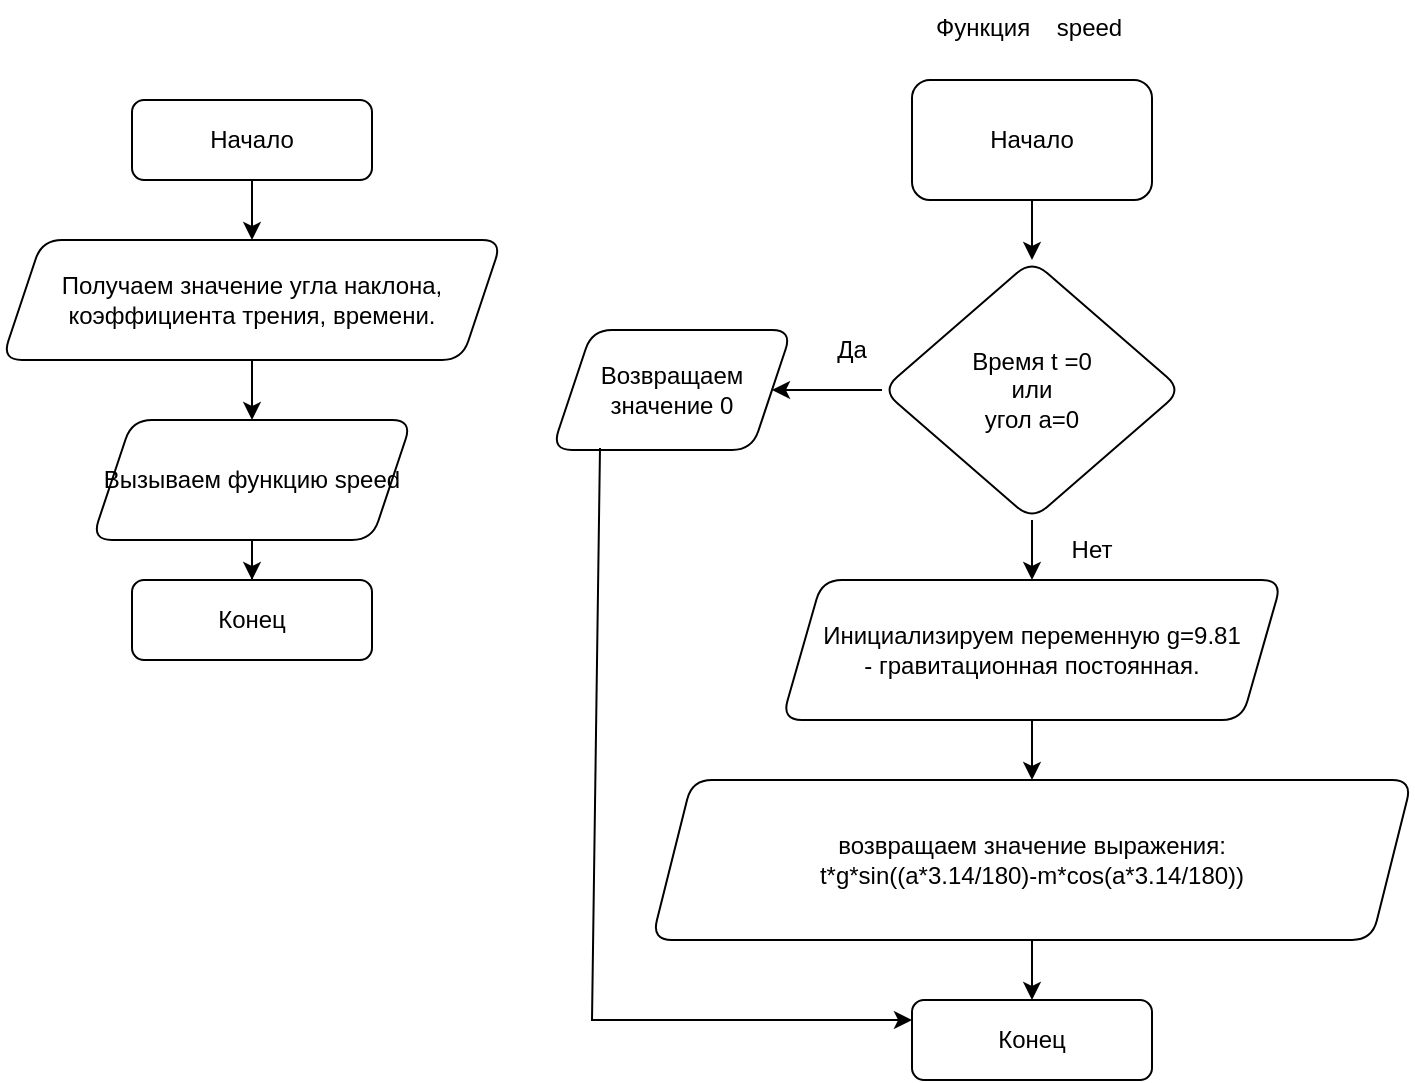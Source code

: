 <mxfile version="21.0.2" type="device"><diagram id="C5RBs43oDa-KdzZeNtuy" name="Page-1"><mxGraphModel dx="1434" dy="795" grid="1" gridSize="10" guides="1" tooltips="1" connect="1" arrows="1" fold="1" page="1" pageScale="1" pageWidth="827" pageHeight="1169" math="0" shadow="0"><root><mxCell id="WIyWlLk6GJQsqaUBKTNV-0"/><mxCell id="WIyWlLk6GJQsqaUBKTNV-1" parent="WIyWlLk6GJQsqaUBKTNV-0"/><mxCell id="xGR05hLbWO2RQPFoUw7t-1" value="" style="edgeStyle=orthogonalEdgeStyle;rounded=0;orthogonalLoop=1;jettySize=auto;html=1;" parent="WIyWlLk6GJQsqaUBKTNV-1" source="WIyWlLk6GJQsqaUBKTNV-3" target="xGR05hLbWO2RQPFoUw7t-0" edge="1"><mxGeometry relative="1" as="geometry"/></mxCell><mxCell id="WIyWlLk6GJQsqaUBKTNV-3" value="&lt;div&gt;Начало&lt;/div&gt;" style="rounded=1;whiteSpace=wrap;html=1;fontSize=12;glass=0;strokeWidth=1;shadow=0;" parent="WIyWlLk6GJQsqaUBKTNV-1" vertex="1"><mxGeometry x="160" y="80" width="120" height="40" as="geometry"/></mxCell><mxCell id="WIyWlLk6GJQsqaUBKTNV-11" value="Конец" style="rounded=1;whiteSpace=wrap;html=1;fontSize=12;glass=0;strokeWidth=1;shadow=0;" parent="WIyWlLk6GJQsqaUBKTNV-1" vertex="1"><mxGeometry x="160" y="320" width="120" height="40" as="geometry"/></mxCell><mxCell id="xGR05hLbWO2RQPFoUw7t-4" value="" style="edgeStyle=orthogonalEdgeStyle;rounded=0;orthogonalLoop=1;jettySize=auto;html=1;" parent="WIyWlLk6GJQsqaUBKTNV-1" source="xGR05hLbWO2RQPFoUw7t-0" target="xGR05hLbWO2RQPFoUw7t-3" edge="1"><mxGeometry relative="1" as="geometry"/></mxCell><mxCell id="xGR05hLbWO2RQPFoUw7t-0" value="Получаем значение угла наклона, коэффициента трения, времени." style="shape=parallelogram;perimeter=parallelogramPerimeter;whiteSpace=wrap;html=1;fixedSize=1;rounded=1;glass=0;strokeWidth=1;shadow=0;" parent="WIyWlLk6GJQsqaUBKTNV-1" vertex="1"><mxGeometry x="95" y="150" width="250" height="60" as="geometry"/></mxCell><mxCell id="xGR05hLbWO2RQPFoUw7t-5" value="" style="edgeStyle=orthogonalEdgeStyle;rounded=0;orthogonalLoop=1;jettySize=auto;html=1;" parent="WIyWlLk6GJQsqaUBKTNV-1" source="xGR05hLbWO2RQPFoUw7t-3" target="WIyWlLk6GJQsqaUBKTNV-11" edge="1"><mxGeometry relative="1" as="geometry"/></mxCell><mxCell id="xGR05hLbWO2RQPFoUw7t-3" value="Вызываем функцию speed" style="shape=parallelogram;perimeter=parallelogramPerimeter;whiteSpace=wrap;html=1;fixedSize=1;rounded=1;glass=0;strokeWidth=1;shadow=0;" parent="WIyWlLk6GJQsqaUBKTNV-1" vertex="1"><mxGeometry x="140" y="240" width="160" height="60" as="geometry"/></mxCell><mxCell id="xGR05hLbWO2RQPFoUw7t-6" value="Функция&amp;nbsp; &amp;nbsp; speed" style="text;whiteSpace=wrap;html=1;" parent="WIyWlLk6GJQsqaUBKTNV-1" vertex="1"><mxGeometry x="560" y="30" width="130" height="40" as="geometry"/></mxCell><mxCell id="xGR05hLbWO2RQPFoUw7t-9" value="" style="edgeStyle=orthogonalEdgeStyle;rounded=0;orthogonalLoop=1;jettySize=auto;html=1;" parent="WIyWlLk6GJQsqaUBKTNV-1" source="xGR05hLbWO2RQPFoUw7t-7" target="xGR05hLbWO2RQPFoUw7t-8" edge="1"><mxGeometry relative="1" as="geometry"/></mxCell><mxCell id="xGR05hLbWO2RQPFoUw7t-7" value="Начало" style="rounded=1;whiteSpace=wrap;html=1;" parent="WIyWlLk6GJQsqaUBKTNV-1" vertex="1"><mxGeometry x="550" y="70" width="120" height="60" as="geometry"/></mxCell><mxCell id="xGR05hLbWO2RQPFoUw7t-13" value="" style="edgeStyle=orthogonalEdgeStyle;rounded=0;orthogonalLoop=1;jettySize=auto;html=1;" parent="WIyWlLk6GJQsqaUBKTNV-1" source="xGR05hLbWO2RQPFoUw7t-8" target="xGR05hLbWO2RQPFoUw7t-12" edge="1"><mxGeometry relative="1" as="geometry"/></mxCell><mxCell id="xGR05hLbWO2RQPFoUw7t-17" value="" style="edgeStyle=orthogonalEdgeStyle;rounded=0;orthogonalLoop=1;jettySize=auto;html=1;" parent="WIyWlLk6GJQsqaUBKTNV-1" source="xGR05hLbWO2RQPFoUw7t-8" target="xGR05hLbWO2RQPFoUw7t-16" edge="1"><mxGeometry relative="1" as="geometry"/></mxCell><mxCell id="xGR05hLbWO2RQPFoUw7t-8" value="&lt;div&gt;Время t =0 &lt;br&gt;&lt;/div&gt;&lt;div&gt;или&lt;/div&gt;&lt;div&gt;угол а=0&lt;br&gt;&lt;/div&gt;" style="rhombus;whiteSpace=wrap;html=1;rounded=1;" parent="WIyWlLk6GJQsqaUBKTNV-1" vertex="1"><mxGeometry x="535" y="160" width="150" height="130" as="geometry"/></mxCell><mxCell id="xGR05hLbWO2RQPFoUw7t-12" value="&lt;div&gt;Возвращаем значение 0&lt;br&gt;&lt;/div&gt;" style="shape=parallelogram;perimeter=parallelogramPerimeter;whiteSpace=wrap;html=1;fixedSize=1;rounded=1;" parent="WIyWlLk6GJQsqaUBKTNV-1" vertex="1"><mxGeometry x="370" y="195" width="120" height="60" as="geometry"/></mxCell><mxCell id="xGR05hLbWO2RQPFoUw7t-15" value="&lt;div&gt;Да&lt;/div&gt;" style="text;html=1;strokeColor=none;fillColor=none;align=center;verticalAlign=middle;whiteSpace=wrap;rounded=0;" parent="WIyWlLk6GJQsqaUBKTNV-1" vertex="1"><mxGeometry x="490" y="190" width="60" height="30" as="geometry"/></mxCell><mxCell id="xGR05hLbWO2RQPFoUw7t-20" value="" style="edgeStyle=orthogonalEdgeStyle;rounded=0;orthogonalLoop=1;jettySize=auto;html=1;" parent="WIyWlLk6GJQsqaUBKTNV-1" source="xGR05hLbWO2RQPFoUw7t-16" target="xGR05hLbWO2RQPFoUw7t-19" edge="1"><mxGeometry relative="1" as="geometry"/></mxCell><mxCell id="xGR05hLbWO2RQPFoUw7t-16" value="&lt;div&gt;Инициализируем переменную g=9.81&lt;/div&gt;&lt;div&gt;- гравитационная постоянная.&lt;br&gt;&lt;/div&gt;" style="shape=parallelogram;perimeter=parallelogramPerimeter;whiteSpace=wrap;html=1;fixedSize=1;rounded=1;" parent="WIyWlLk6GJQsqaUBKTNV-1" vertex="1"><mxGeometry x="485" y="320" width="250" height="70" as="geometry"/></mxCell><mxCell id="xGR05hLbWO2RQPFoUw7t-18" value="Нет" style="text;html=1;strokeColor=none;fillColor=none;align=center;verticalAlign=middle;whiteSpace=wrap;rounded=0;" parent="WIyWlLk6GJQsqaUBKTNV-1" vertex="1"><mxGeometry x="610" y="290" width="60" height="30" as="geometry"/></mxCell><mxCell id="xGR05hLbWO2RQPFoUw7t-22" value="" style="edgeStyle=orthogonalEdgeStyle;rounded=0;orthogonalLoop=1;jettySize=auto;html=1;" parent="WIyWlLk6GJQsqaUBKTNV-1" source="xGR05hLbWO2RQPFoUw7t-19" target="xGR05hLbWO2RQPFoUw7t-21" edge="1"><mxGeometry relative="1" as="geometry"/></mxCell><mxCell id="xGR05hLbWO2RQPFoUw7t-19" value="&lt;div&gt;возвращаем значение выражения:&lt;/div&gt;&lt;div&gt;t*g*sin((a*3.14/180)-m*cos(a*3.14/180))&lt;/div&gt;" style="shape=parallelogram;perimeter=parallelogramPerimeter;whiteSpace=wrap;html=1;fixedSize=1;rounded=1;" parent="WIyWlLk6GJQsqaUBKTNV-1" vertex="1"><mxGeometry x="420" y="420" width="380" height="80" as="geometry"/></mxCell><mxCell id="xGR05hLbWO2RQPFoUw7t-21" value="Конец" style="rounded=1;whiteSpace=wrap;html=1;fontSize=12;glass=0;strokeWidth=1;shadow=0;" parent="WIyWlLk6GJQsqaUBKTNV-1" vertex="1"><mxGeometry x="550" y="530" width="120" height="40" as="geometry"/></mxCell><mxCell id="z6rKOqTVR9uIFo_i_f5C-0" value="" style="endArrow=classic;html=1;rounded=0;exitX=0.2;exitY=0.983;exitDx=0;exitDy=0;exitPerimeter=0;entryX=0;entryY=0.25;entryDx=0;entryDy=0;" parent="WIyWlLk6GJQsqaUBKTNV-1" source="xGR05hLbWO2RQPFoUw7t-12" target="xGR05hLbWO2RQPFoUw7t-21" edge="1"><mxGeometry width="50" height="50" relative="1" as="geometry"><mxPoint x="390" y="410" as="sourcePoint"/><mxPoint x="440" y="360" as="targetPoint"/><Array as="points"><mxPoint x="390" y="540"/></Array></mxGeometry></mxCell></root></mxGraphModel></diagram></mxfile>